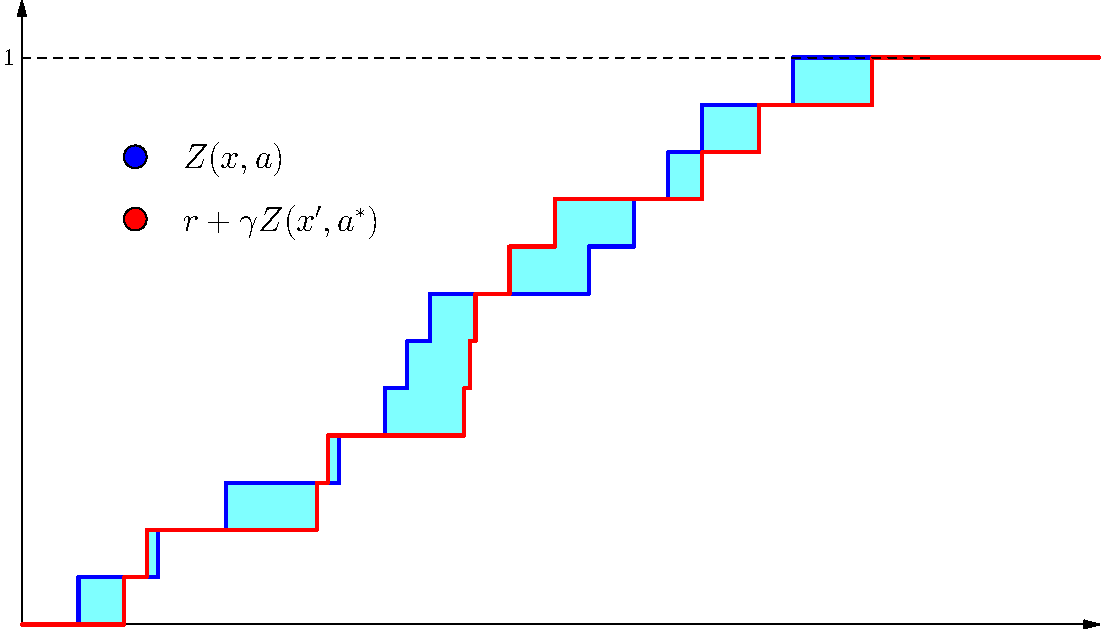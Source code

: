 
unitsize(2cm);

real width = 9.5;
real height = 5.5;

int N = 60;

real one_y = 5;
real sample_radius = 0.05;

path get_step_func(real[] xs) {
    draw((0,0)--(width,0), EndArrow);
    draw((0,0)--(0,height), EndArrow);

    int N = xs.length;
    real step = one_y / N;

    path p = (0,0);
    for (int i = 0; i < N; ++i)
        p = p -- (xs[i], i*step) -- (xs[i], (i+1)*step);          // adds a step
    p = p -- (width, one_y);

    return p;
}

void draw_samples(real[] xs, pen my_pen=black) {
    for (int i = 0; i < xs.length; ++i)
        fill(circle((xs[i],-0.25),sample_radius), my_pen);
}

real[] xs = {0.5, 1.2, 1.8, 2.8, 3.2, 3.4, 3.6, 5, 5.4, 5.7, 6, 6.8};
path p = get_step_func(xs);
real[] ys = {0.9, 1.1, 2.6, 2.7, 3.9, 3.95, 4, 4.3, 4.7, 6, 6.5, 7.5};
path q = get_step_func(ys);

fill(p..reverse(q)..cycle, evenodd+lightcyan);
draw(p, blue+linewidth(1.6));
draw(q, red+linewidth(1.6));

draw((0,one_y)--(8,one_y), dashed);
label("$1$", (0,one_y), W);

real radius = 0.1;
pen fs = fontsize(16);

real y = height * 3/4;
filldraw(circle((1,y), radius), blue);
label("$Z(x,a)$", (1,y-radius/4), 5*E, fs);

y -= height * 1/10;
filldraw(circle((1,y), radius), red);
label("$r+\gamma Z(x',a^*)$", (1,y-radius/4), 5*E, fs);